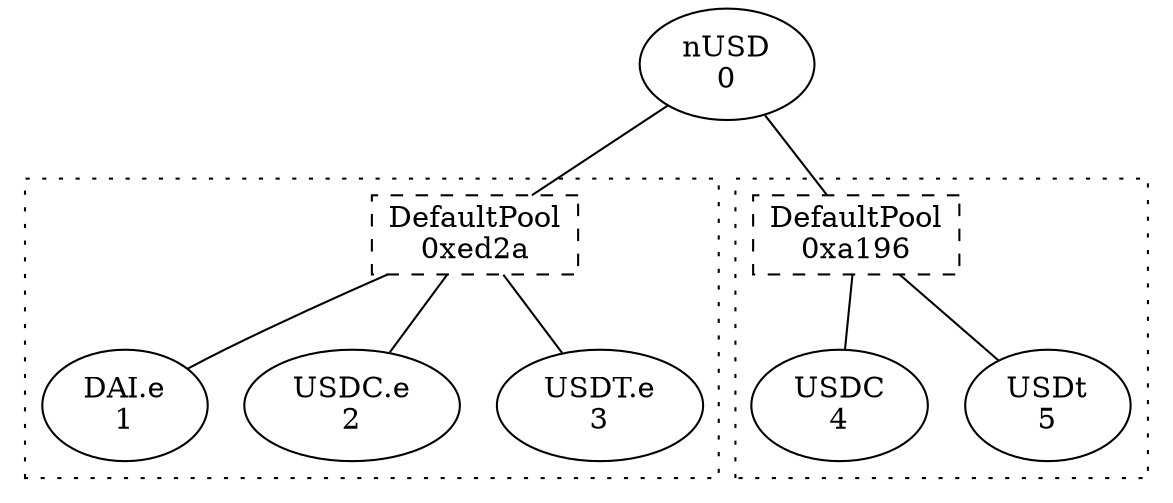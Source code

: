 graph G {
    token0 [label = "nUSD\n0";];
    token1 [label = "DAI.e\n1";];
    token2 [label = "USDC.e\n2";];
    token3 [label = "USDT.e\n3";];
    token4 [label = "USDC\n4";];
    token5 [label = "USDt\n5";];
    pool0 [label = "DefaultPool\n0xed2a";shape = rect;style = dashed;];
    token0 -- pool0;
    subgraph cluster0 {
        style = dotted;
        pool0 -- token1;
        pool0 -- token2;
        pool0 -- token3;
        subgraph {
            rank = same;
            edge [style = invis;];
            token1 -- token2;
            token2 -- token3;
        }
    }
    pool1 [label = "DefaultPool\n0xa196";shape = rect;style = dashed;];
    token0 -- pool1;
    subgraph cluster1 {
        style = dotted;
        pool1 -- token4;
        pool1 -- token5;
        subgraph {
            rank = same;
            edge [style = invis;];
            token4 -- token5;
        }
    }
}
